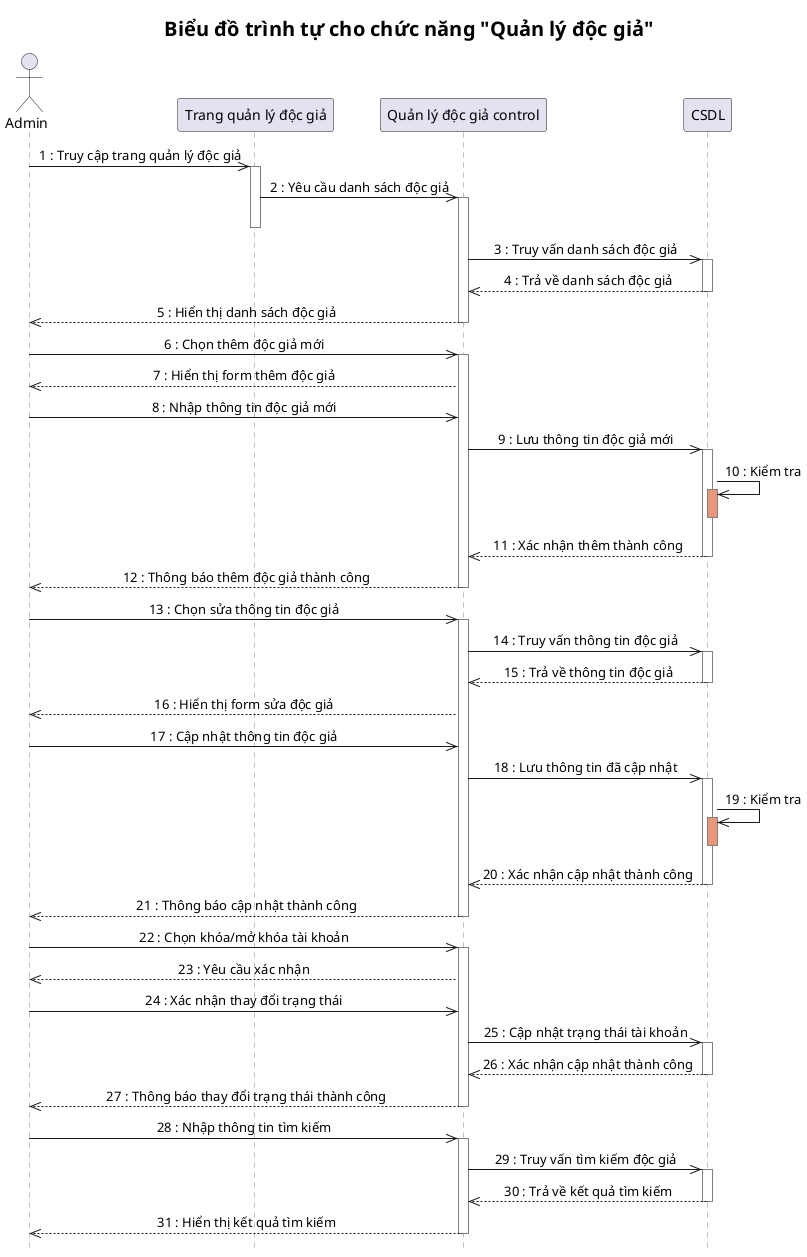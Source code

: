 @startuml
hide footbox
skinparam sequenceMessageAlign center
skinparam SequenceLifeLineBorderColor grey
skinparam SequenceLifeLineBorderThickness 1

!define ACTOR_STYLE stereotype actor
!define BOUNDARY_STYLE stereotype boundary
!define CONTROL_STYLE stereotype control
!define DATABASE_STYLE stereotype database

skinparam backgroundColor white
skinparam title {
  FontSize 20
  FontStyle bold
}

title Biểu đồ trình tự cho chức năng "Quản lý độc giả"


actor "Admin" as AD 
participant "Trang quản lý độc giả" as TQL 
participant "Quản lý độc giả control" as QLC 
participant "CSDL" as CSDL 

AD ->> TQL: 1 : Truy cập trang quản lý độc giả
activate TQL

TQL ->> QLC: 2 : Yêu cầu danh sách độc giả
activate QLC
deactivate TQL

QLC ->> CSDL: 3 : Truy vấn danh sách độc giả
activate CSDL

CSDL -->> QLC: 4 : Trả về danh sách độc giả
deactivate CSDL

QLC -->> AD: 5 : Hiển thị danh sách độc giả
deactivate QLC

AD ->> QLC: 6 : Chọn thêm độc giả mới
activate QLC

QLC -->> AD: 7 : Hiển thị form thêm độc giả

AD ->> QLC: 8 : Nhập thông tin độc giả mới

QLC ->> CSDL: 9 : Lưu thông tin độc giả mới
activate CSDL

CSDL ->> CSDL: 10 : Kiểm tra
activate CSDL #DarkSalmon
deactivate CSDL

CSDL -->> QLC: 11 : Xác nhận thêm thành công
deactivate CSDL

QLC -->> AD: 12 : Thông báo thêm độc giả thành công
deactivate QLC

AD ->> QLC: 13 : Chọn sửa thông tin độc giả
activate QLC

QLC ->> CSDL: 14 : Truy vấn thông tin độc giả
activate CSDL

CSDL -->> QLC: 15 : Trả về thông tin độc giả
deactivate CSDL

QLC -->> AD: 16 : Hiển thị form sửa độc giả

AD ->> QLC: 17 : Cập nhật thông tin độc giả

QLC ->> CSDL: 18 : Lưu thông tin đã cập nhật
activate CSDL

CSDL ->> CSDL: 19 : Kiểm tra
activate CSDL #DarkSalmon
deactivate CSDL

CSDL -->> QLC: 20 : Xác nhận cập nhật thành công
deactivate CSDL

QLC -->> AD: 21 : Thông báo cập nhật thành công
deactivate QLC

AD ->> QLC: 22 : Chọn khóa/mở khóa tài khoản
activate QLC

QLC -->> AD: 23 : Yêu cầu xác nhận

AD ->> QLC: 24 : Xác nhận thay đổi trạng thái

QLC ->> CSDL: 25 : Cập nhật trạng thái tài khoản
activate CSDL

CSDL -->> QLC: 26 : Xác nhận cập nhật thành công
deactivate CSDL

QLC -->> AD: 27 : Thông báo thay đổi trạng thái thành công
deactivate QLC

AD ->> QLC: 28 : Nhập thông tin tìm kiếm
activate QLC

QLC ->> CSDL: 29 : Truy vấn tìm kiếm độc giả
activate CSDL

CSDL -->> QLC: 30 : Trả về kết quả tìm kiếm
deactivate CSDL

QLC -->> AD: 31 : Hiển thị kết quả tìm kiếm
deactivate QLC

@enduml